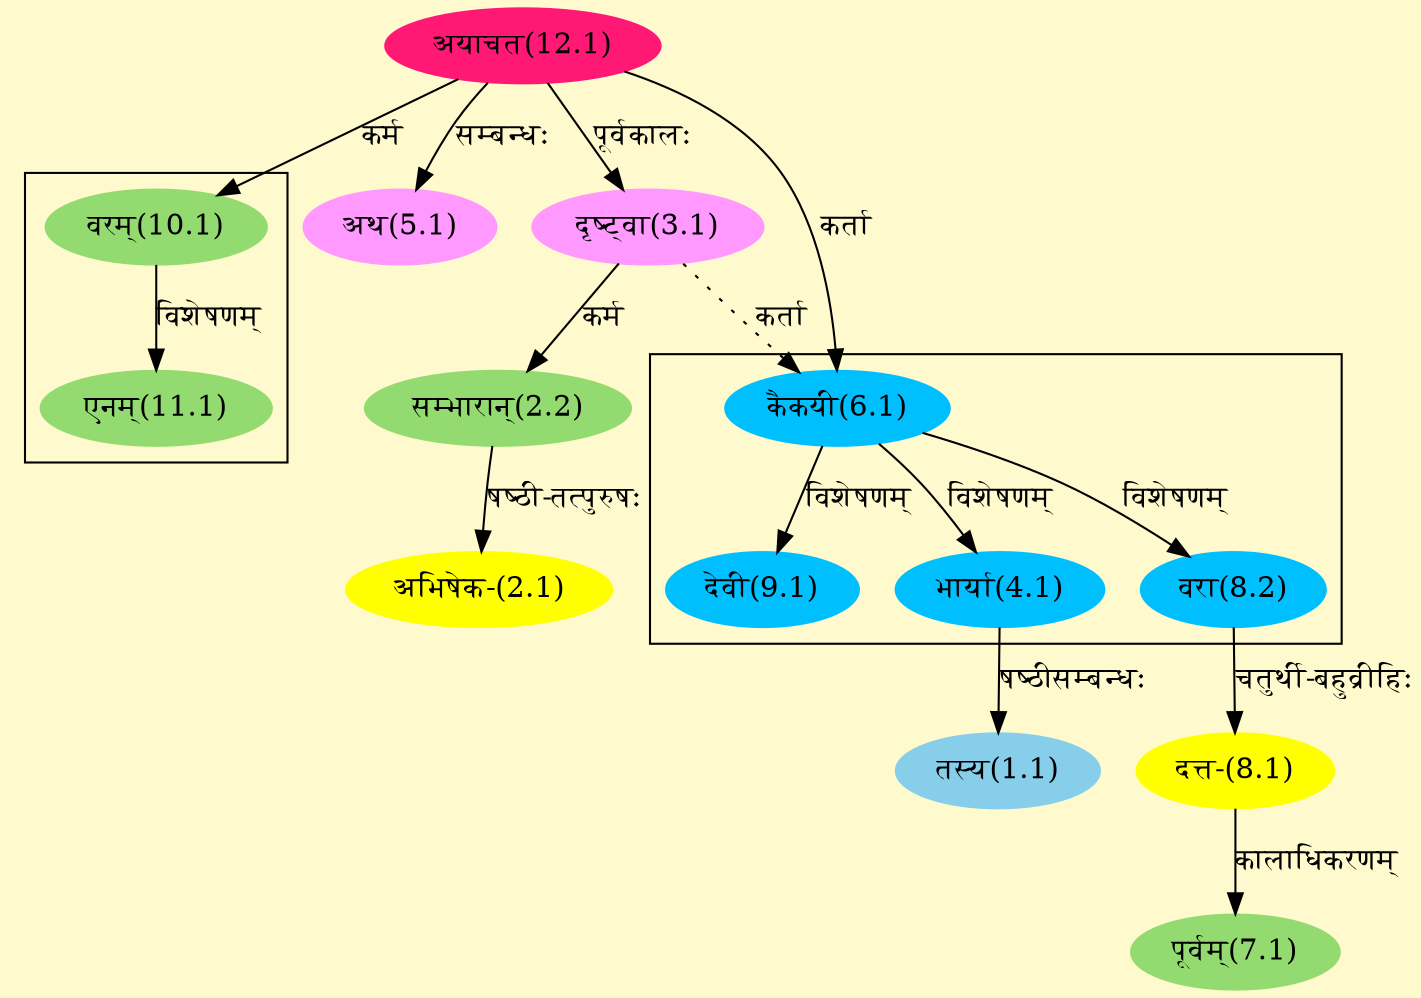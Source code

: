 digraph G{
rankdir=BT;
 compound=true;
 bgcolor="lemonchiffon1";

subgraph cluster_1{
Node4_1 [style=filled, color="#00BFFF" label = "भार्या(4.1)"]
Node6_1 [style=filled, color="#00BFFF" label = "कैकयी(6.1)"]
Node8_2 [style=filled, color="#00BFFF" label = "वरा(8.2)"]
Node9_1 [style=filled, color="#00BFFF" label = "देवी(9.1)"]

}

subgraph cluster_2{
Node11_1 [style=filled, color="#93DB70" label = "एनम्(11.1)"]
Node10_1 [style=filled, color="#93DB70" label = "वरम्(10.1)"]

}
Node1_1 [style=filled, color="#87CEEB" label = "तस्य(1.1)"]
Node4_1 [style=filled, color="#00BFFF" label = "भार्या(4.1)"]
Node2_1 [style=filled, color="#FFFF00" label = "अभिषेक-(2.1)"]
Node2_2 [style=filled, color="#93DB70" label = "सम्भारान्(2.2)"]
Node3_1 [style=filled, color="#FF99FF" label = "दृष्ट्वा(3.1)"]
Node12_1 [style=filled, color="#FF1975" label = "अयाचत(12.1)"]
Node5_1 [style=filled, color="#FF99FF" label = "अथ(5.1)"]
Node6_1 [style=filled, color="#00BFFF" label = "कैकयी(6.1)"]
Node7_1 [style=filled, color="#93DB70" label = "पूर्वम्(7.1)"]
Node8_1 [style=filled, color="#FFFF00" label = "दत्त-(8.1)"]
Node8_2 [style=filled, color="#00BFFF" label = "वरा(8.2)"]
Node10_1 [style=filled, color="#93DB70" label = "वरम्(10.1)"]
/* Start of Relations section */

Node1_1 -> Node4_1 [  label="षष्ठीसम्बन्धः"  dir="back" ]
Node2_1 -> Node2_2 [  label="षष्ठी-तत्पुरुषः"  dir="back" ]
Node2_2 -> Node3_1 [  label="कर्म"  dir="back" ]
Node3_1 -> Node12_1 [  label="पूर्वकालः"  dir="back" ]
Node4_1 -> Node6_1 [  label="विशेषणम्"  dir="back" ]
Node5_1 -> Node12_1 [  label="सम्बन्धः"  dir="back" ]
Node6_1 -> Node12_1 [  label="कर्ता"  dir="back" ]
Node6_1 -> Node3_1 [ style=dotted label="कर्ता"  dir="back" ]
Node7_1 -> Node8_1 [  label="कालाधिकरणम्"  dir="back" ]
Node8_1 -> Node8_2 [  label="चतुर्थी-बहुव्रीहिः"  dir="back" ]
Node8_2 -> Node6_1 [  label="विशेषणम्"  dir="back" ]
Node9_1 -> Node6_1 [  label="विशेषणम्"  dir="back" ]
Node10_1 -> Node12_1 [  label="कर्म"  dir="back" ]
Node11_1 -> Node10_1 [  label="विशेषणम्"  dir="back" ]
}
